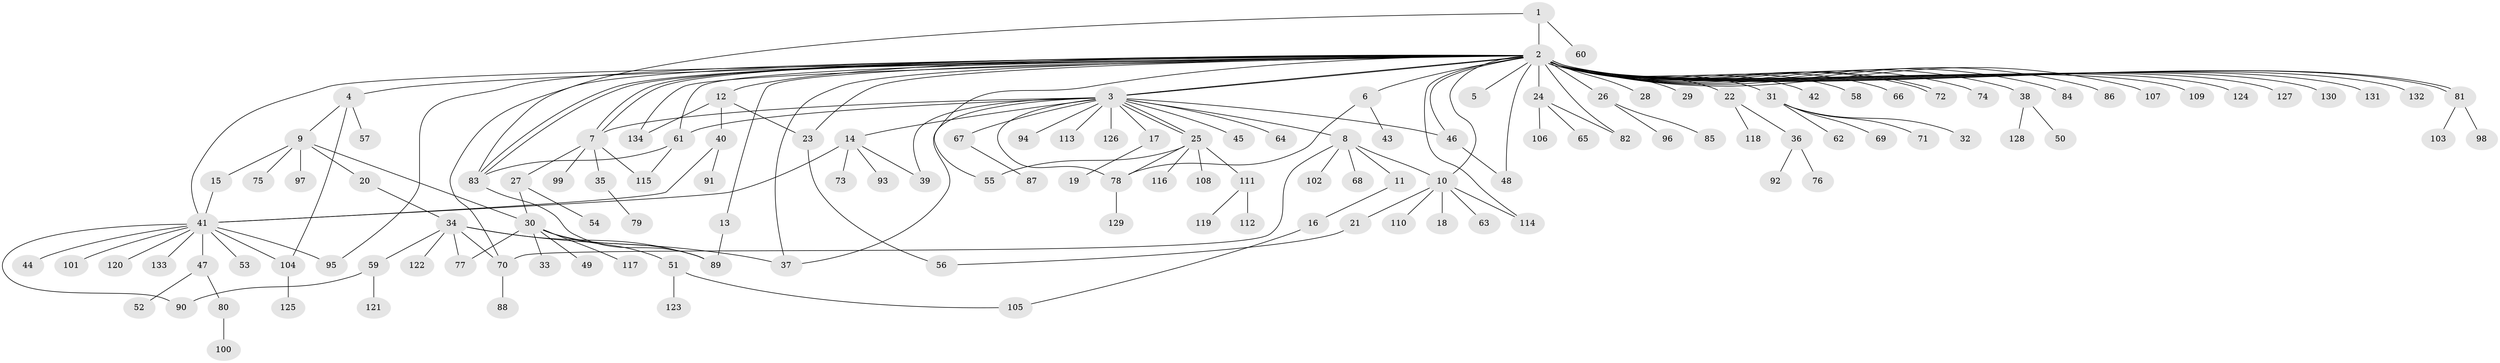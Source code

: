 // coarse degree distribution, {2: 0.22857142857142856, 47: 0.009523809523809525, 18: 0.009523809523809525, 3: 0.08571428571428572, 1: 0.5333333333333333, 5: 0.01904761904761905, 6: 0.047619047619047616, 4: 0.0380952380952381, 9: 0.009523809523809525, 14: 0.009523809523809525, 7: 0.009523809523809525}
// Generated by graph-tools (version 1.1) at 2025/41/03/06/25 10:41:46]
// undirected, 134 vertices, 172 edges
graph export_dot {
graph [start="1"]
  node [color=gray90,style=filled];
  1;
  2;
  3;
  4;
  5;
  6;
  7;
  8;
  9;
  10;
  11;
  12;
  13;
  14;
  15;
  16;
  17;
  18;
  19;
  20;
  21;
  22;
  23;
  24;
  25;
  26;
  27;
  28;
  29;
  30;
  31;
  32;
  33;
  34;
  35;
  36;
  37;
  38;
  39;
  40;
  41;
  42;
  43;
  44;
  45;
  46;
  47;
  48;
  49;
  50;
  51;
  52;
  53;
  54;
  55;
  56;
  57;
  58;
  59;
  60;
  61;
  62;
  63;
  64;
  65;
  66;
  67;
  68;
  69;
  70;
  71;
  72;
  73;
  74;
  75;
  76;
  77;
  78;
  79;
  80;
  81;
  82;
  83;
  84;
  85;
  86;
  87;
  88;
  89;
  90;
  91;
  92;
  93;
  94;
  95;
  96;
  97;
  98;
  99;
  100;
  101;
  102;
  103;
  104;
  105;
  106;
  107;
  108;
  109;
  110;
  111;
  112;
  113;
  114;
  115;
  116;
  117;
  118;
  119;
  120;
  121;
  122;
  123;
  124;
  125;
  126;
  127;
  128;
  129;
  130;
  131;
  132;
  133;
  134;
  1 -- 2;
  1 -- 60;
  1 -- 83;
  2 -- 3;
  2 -- 3;
  2 -- 4;
  2 -- 5;
  2 -- 6;
  2 -- 7;
  2 -- 7;
  2 -- 10;
  2 -- 12;
  2 -- 13;
  2 -- 22;
  2 -- 23;
  2 -- 24;
  2 -- 26;
  2 -- 28;
  2 -- 29;
  2 -- 31;
  2 -- 37;
  2 -- 38;
  2 -- 41;
  2 -- 42;
  2 -- 46;
  2 -- 48;
  2 -- 55;
  2 -- 58;
  2 -- 61;
  2 -- 66;
  2 -- 70;
  2 -- 72;
  2 -- 72;
  2 -- 74;
  2 -- 81;
  2 -- 81;
  2 -- 82;
  2 -- 83;
  2 -- 83;
  2 -- 84;
  2 -- 86;
  2 -- 95;
  2 -- 107;
  2 -- 109;
  2 -- 114;
  2 -- 124;
  2 -- 127;
  2 -- 130;
  2 -- 131;
  2 -- 132;
  2 -- 134;
  3 -- 7;
  3 -- 8;
  3 -- 14;
  3 -- 17;
  3 -- 25;
  3 -- 25;
  3 -- 37;
  3 -- 39;
  3 -- 45;
  3 -- 46;
  3 -- 61;
  3 -- 64;
  3 -- 67;
  3 -- 78;
  3 -- 94;
  3 -- 113;
  3 -- 126;
  4 -- 9;
  4 -- 57;
  4 -- 104;
  6 -- 43;
  6 -- 78;
  7 -- 27;
  7 -- 35;
  7 -- 99;
  7 -- 115;
  8 -- 10;
  8 -- 11;
  8 -- 68;
  8 -- 70;
  8 -- 102;
  9 -- 15;
  9 -- 20;
  9 -- 30;
  9 -- 75;
  9 -- 97;
  10 -- 18;
  10 -- 21;
  10 -- 63;
  10 -- 110;
  10 -- 114;
  11 -- 16;
  12 -- 23;
  12 -- 40;
  12 -- 134;
  13 -- 89;
  14 -- 39;
  14 -- 41;
  14 -- 73;
  14 -- 93;
  15 -- 41;
  16 -- 105;
  17 -- 19;
  20 -- 34;
  21 -- 56;
  22 -- 36;
  22 -- 118;
  23 -- 56;
  24 -- 65;
  24 -- 82;
  24 -- 106;
  25 -- 55;
  25 -- 78;
  25 -- 108;
  25 -- 111;
  25 -- 116;
  26 -- 85;
  26 -- 96;
  27 -- 30;
  27 -- 54;
  30 -- 33;
  30 -- 49;
  30 -- 51;
  30 -- 77;
  30 -- 89;
  30 -- 117;
  31 -- 32;
  31 -- 62;
  31 -- 69;
  31 -- 71;
  34 -- 37;
  34 -- 59;
  34 -- 70;
  34 -- 77;
  34 -- 89;
  34 -- 122;
  35 -- 79;
  36 -- 76;
  36 -- 92;
  38 -- 50;
  38 -- 128;
  40 -- 41;
  40 -- 91;
  41 -- 44;
  41 -- 47;
  41 -- 53;
  41 -- 90;
  41 -- 95;
  41 -- 101;
  41 -- 104;
  41 -- 120;
  41 -- 133;
  46 -- 48;
  47 -- 52;
  47 -- 80;
  51 -- 105;
  51 -- 123;
  59 -- 90;
  59 -- 121;
  61 -- 83;
  61 -- 115;
  67 -- 87;
  70 -- 88;
  78 -- 129;
  80 -- 100;
  81 -- 98;
  81 -- 103;
  83 -- 89;
  104 -- 125;
  111 -- 112;
  111 -- 119;
}
